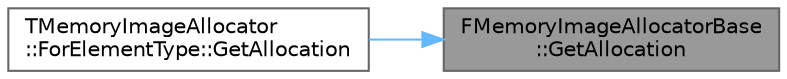 digraph "FMemoryImageAllocatorBase::GetAllocation"
{
 // INTERACTIVE_SVG=YES
 // LATEX_PDF_SIZE
  bgcolor="transparent";
  edge [fontname=Helvetica,fontsize=10,labelfontname=Helvetica,labelfontsize=10];
  node [fontname=Helvetica,fontsize=10,shape=box,height=0.2,width=0.4];
  rankdir="RL";
  Node1 [id="Node000001",label="FMemoryImageAllocatorBase\l::GetAllocation",height=0.2,width=0.4,color="gray40", fillcolor="grey60", style="filled", fontcolor="black",tooltip=" "];
  Node1 -> Node2 [id="edge1_Node000001_Node000002",dir="back",color="steelblue1",style="solid",tooltip=" "];
  Node2 [id="Node000002",label="TMemoryImageAllocator\l::ForElementType::GetAllocation",height=0.2,width=0.4,color="grey40", fillcolor="white", style="filled",URL="$d3/d9f/classTMemoryImageAllocator_1_1ForElementType.html#ab3ceae002ae37a653e6f335e3485e130",tooltip=" "];
}
